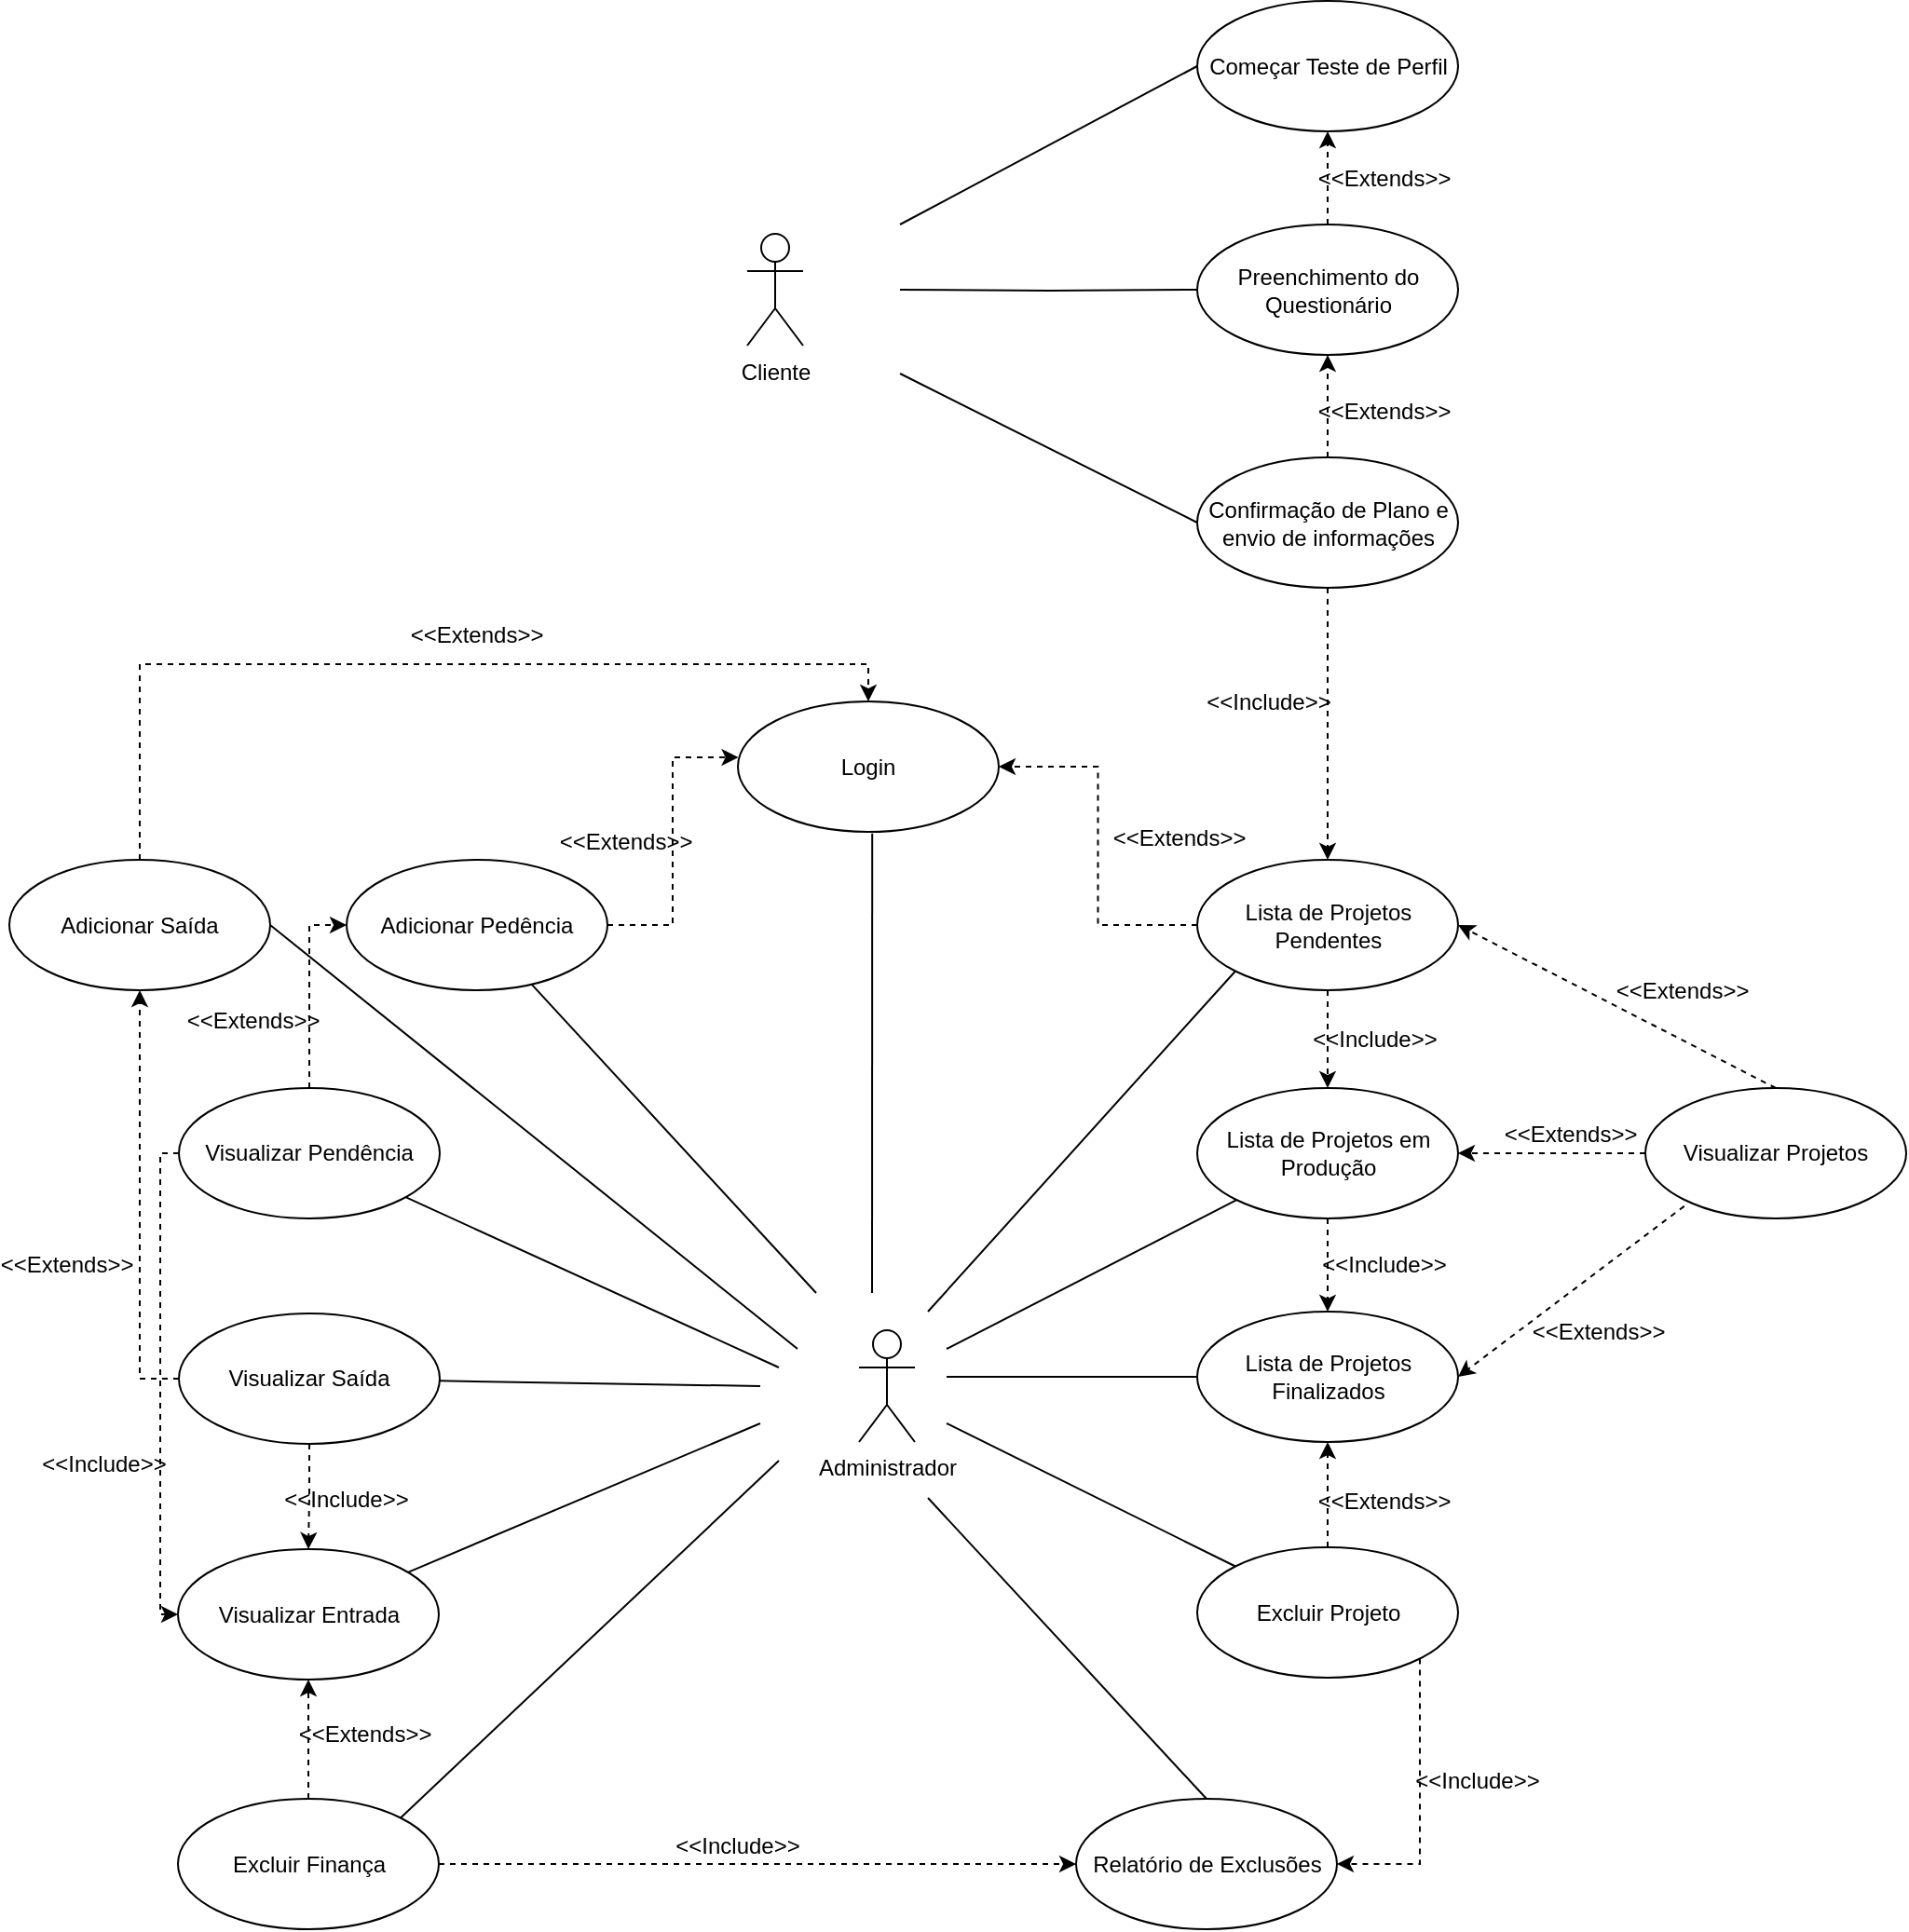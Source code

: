<mxfile pages="2" version="11.2.1" type="google"><diagram id="yDMNWouixV8AtPTN9XRY" name="Page-1"><mxGraphModel dx="1846" dy="533" grid="1" gridSize="10" guides="1" tooltips="1" connect="1" arrows="1" fold="1" page="1" pageScale="1" pageWidth="827" pageHeight="1169" background="none" math="0" shadow="0"><root><mxCell id="0"/><mxCell id="1" parent="0"/><mxCell id="xig4y1IF2va7f_I_Gwrp-13" style="edgeStyle=orthogonalEdgeStyle;rounded=0;orthogonalLoop=1;jettySize=auto;html=1;endArrow=none;endFill=0;" parent="1" target="xig4y1IF2va7f_I_Gwrp-7" edge="1"><mxGeometry relative="1" as="geometry"><mxPoint x="-5" y="261.5" as="sourcePoint"/></mxGeometry></mxCell><mxCell id="xig4y1IF2va7f_I_Gwrp-62" style="edgeStyle=none;rounded=0;orthogonalLoop=1;jettySize=auto;html=1;entryX=0;entryY=0.5;entryDx=0;entryDy=0;endArrow=none;endFill=0;" parent="1" target="xig4y1IF2va7f_I_Gwrp-5" edge="1"><mxGeometry relative="1" as="geometry"><mxPoint x="-5" y="226.5" as="sourcePoint"/></mxGeometry></mxCell><mxCell id="xig4y1IF2va7f_I_Gwrp-63" style="edgeStyle=none;rounded=0;orthogonalLoop=1;jettySize=auto;html=1;entryX=0;entryY=0.5;entryDx=0;entryDy=0;endArrow=none;endFill=0;" parent="1" target="xig4y1IF2va7f_I_Gwrp-14" edge="1"><mxGeometry relative="1" as="geometry"><mxPoint x="-5" y="306.5" as="sourcePoint"/></mxGeometry></mxCell><mxCell id="2xS_fU1nBEkAwlbZEe1J-3" style="rounded=0;orthogonalLoop=1;jettySize=auto;html=1;endArrow=none;endFill=0;entryX=0.515;entryY=1.013;entryDx=0;entryDy=0;entryPerimeter=0;" parent="1" target="xig4y1IF2va7f_I_Gwrp-21" edge="1"><mxGeometry relative="1" as="geometry"><mxPoint x="-20" y="560" as="targetPoint"/><mxPoint x="-20" y="800" as="sourcePoint"/></mxGeometry></mxCell><mxCell id="xig4y1IF2va7f_I_Gwrp-5" value="Começar Teste de Perfil" style="ellipse;whiteSpace=wrap;html=1;" parent="1" vertex="1"><mxGeometry x="154.5" y="106.5" width="140" height="70" as="geometry"/></mxCell><mxCell id="xig4y1IF2va7f_I_Gwrp-79" style="edgeStyle=none;rounded=0;orthogonalLoop=1;jettySize=auto;html=1;entryX=0.5;entryY=1;entryDx=0;entryDy=0;dashed=1;endArrow=classic;endFill=1;" parent="1" source="xig4y1IF2va7f_I_Gwrp-7" target="xig4y1IF2va7f_I_Gwrp-5" edge="1"><mxGeometry relative="1" as="geometry"/></mxCell><mxCell id="xig4y1IF2va7f_I_Gwrp-7" value="Preenchimento do Questionário" style="ellipse;whiteSpace=wrap;html=1;" parent="1" vertex="1"><mxGeometry x="154.5" y="226.5" width="140" height="70" as="geometry"/></mxCell><mxCell id="xig4y1IF2va7f_I_Gwrp-11" value="&amp;lt;&amp;lt;Extends&amp;gt;&amp;gt;" style="text;html=1;strokeColor=none;fillColor=none;align=center;verticalAlign=middle;whiteSpace=wrap;rounded=0;" parent="1" vertex="1"><mxGeometry x="235" y="191.5" width="40" height="20" as="geometry"/></mxCell><mxCell id="xig4y1IF2va7f_I_Gwrp-78" style="edgeStyle=none;rounded=0;orthogonalLoop=1;jettySize=auto;html=1;entryX=0.5;entryY=1;entryDx=0;entryDy=0;dashed=1;endArrow=classic;endFill=1;" parent="1" source="xig4y1IF2va7f_I_Gwrp-14" target="xig4y1IF2va7f_I_Gwrp-7" edge="1"><mxGeometry relative="1" as="geometry"/></mxCell><mxCell id="xig4y1IF2va7f_I_Gwrp-14" value="Confirmação de Plano e envio de informações" style="ellipse;whiteSpace=wrap;html=1;" parent="1" vertex="1"><mxGeometry x="154.5" y="351.5" width="140" height="70" as="geometry"/></mxCell><mxCell id="xig4y1IF2va7f_I_Gwrp-18" value="&amp;lt;&amp;lt;Extends&amp;gt;&amp;gt;" style="text;html=1;strokeColor=none;fillColor=none;align=center;verticalAlign=middle;whiteSpace=wrap;rounded=0;" parent="1" vertex="1"><mxGeometry x="235" y="316.5" width="40" height="20" as="geometry"/></mxCell><mxCell id="xig4y1IF2va7f_I_Gwrp-21" value="Login" style="ellipse;whiteSpace=wrap;html=1;" parent="1" vertex="1"><mxGeometry x="-92" y="482.5" width="140" height="70" as="geometry"/></mxCell><mxCell id="2xS_fU1nBEkAwlbZEe1J-6" style="edgeStyle=none;rounded=0;orthogonalLoop=1;jettySize=auto;html=1;exitX=0;exitY=1;exitDx=0;exitDy=0;endArrow=none;endFill=0;" parent="1" source="xig4y1IF2va7f_I_Gwrp-23" edge="1"><mxGeometry relative="1" as="geometry"><mxPoint x="10" y="810" as="targetPoint"/></mxGeometry></mxCell><mxCell id="xig4y1IF2va7f_I_Gwrp-23" value="Lista de Projetos Pendentes" style="ellipse;whiteSpace=wrap;html=1;" parent="1" vertex="1"><mxGeometry x="154.5" y="567.5" width="140" height="70" as="geometry"/></mxCell><mxCell id="xig4y1IF2va7f_I_Gwrp-24" style="edgeStyle=orthogonalEdgeStyle;rounded=0;orthogonalLoop=1;jettySize=auto;html=1;entryX=0.5;entryY=0;entryDx=0;entryDy=0;endArrow=classic;endFill=1;dashed=1;" parent="1" source="xig4y1IF2va7f_I_Gwrp-14" target="xig4y1IF2va7f_I_Gwrp-23" edge="1"><mxGeometry relative="1" as="geometry"/></mxCell><mxCell id="xig4y1IF2va7f_I_Gwrp-27" style="edgeStyle=orthogonalEdgeStyle;rounded=0;orthogonalLoop=1;jettySize=auto;html=1;entryX=1;entryY=0.5;entryDx=0;entryDy=0;dashed=1;endArrow=classic;endFill=1;exitX=0;exitY=0.5;exitDx=0;exitDy=0;" parent="1" source="xig4y1IF2va7f_I_Gwrp-23" target="xig4y1IF2va7f_I_Gwrp-21" edge="1"><mxGeometry relative="1" as="geometry"><mxPoint x="138" y="632.5" as="sourcePoint"/><mxPoint x="47.667" y="603.333" as="targetPoint"/></mxGeometry></mxCell><mxCell id="xig4y1IF2va7f_I_Gwrp-25" value="&amp;lt;&amp;lt;Include&amp;gt;&amp;gt;" style="text;html=1;strokeColor=none;fillColor=none;align=center;verticalAlign=middle;whiteSpace=wrap;rounded=0;" parent="1" vertex="1"><mxGeometry x="172.5" y="472.5" width="40" height="20" as="geometry"/></mxCell><mxCell id="xig4y1IF2va7f_I_Gwrp-28" value="&amp;lt;&amp;lt;Extends&amp;gt;&amp;gt;" style="text;html=1;strokeColor=none;fillColor=none;align=center;verticalAlign=middle;whiteSpace=wrap;rounded=0;" parent="1" vertex="1"><mxGeometry x="125" y="546" width="40" height="20" as="geometry"/></mxCell><mxCell id="2xS_fU1nBEkAwlbZEe1J-7" style="edgeStyle=none;rounded=0;orthogonalLoop=1;jettySize=auto;html=1;endArrow=none;endFill=0;" parent="1" source="xig4y1IF2va7f_I_Gwrp-30" edge="1"><mxGeometry relative="1" as="geometry"><mxPoint x="20" y="830" as="targetPoint"/></mxGeometry></mxCell><mxCell id="xig4y1IF2va7f_I_Gwrp-30" value="Lista de Projetos em Produção" style="ellipse;whiteSpace=wrap;html=1;" parent="1" vertex="1"><mxGeometry x="154.5" y="690" width="140" height="70" as="geometry"/></mxCell><mxCell id="xig4y1IF2va7f_I_Gwrp-34" style="edgeStyle=orthogonalEdgeStyle;rounded=0;orthogonalLoop=1;jettySize=auto;html=1;entryX=0.5;entryY=0;entryDx=0;entryDy=0;endArrow=classic;endFill=1;dashed=1;" parent="1" source="xig4y1IF2va7f_I_Gwrp-23" target="xig4y1IF2va7f_I_Gwrp-30" edge="1"><mxGeometry relative="1" as="geometry"/></mxCell><mxCell id="2xS_fU1nBEkAwlbZEe1J-8" style="edgeStyle=none;rounded=0;orthogonalLoop=1;jettySize=auto;html=1;endArrow=none;endFill=0;" parent="1" source="xig4y1IF2va7f_I_Gwrp-31" edge="1"><mxGeometry relative="1" as="geometry"><mxPoint x="20" y="845" as="targetPoint"/></mxGeometry></mxCell><mxCell id="xig4y1IF2va7f_I_Gwrp-31" value="Lista de Projetos Finalizados&lt;br&gt;" style="ellipse;whiteSpace=wrap;html=1;" parent="1" vertex="1"><mxGeometry x="154.5" y="810" width="140" height="70" as="geometry"/></mxCell><mxCell id="xig4y1IF2va7f_I_Gwrp-35" style="edgeStyle=orthogonalEdgeStyle;rounded=0;orthogonalLoop=1;jettySize=auto;html=1;entryX=0.5;entryY=0;entryDx=0;entryDy=0;dashed=1;endArrow=classic;endFill=1;" parent="1" source="xig4y1IF2va7f_I_Gwrp-30" target="xig4y1IF2va7f_I_Gwrp-31" edge="1"><mxGeometry relative="1" as="geometry"/></mxCell><mxCell id="xig4y1IF2va7f_I_Gwrp-36" value="&amp;lt;&amp;lt;Include&amp;gt;&amp;gt;" style="text;html=1;strokeColor=none;fillColor=none;align=center;verticalAlign=middle;whiteSpace=wrap;rounded=0;" parent="1" vertex="1"><mxGeometry x="229.5" y="654" width="40" height="20" as="geometry"/></mxCell><mxCell id="xig4y1IF2va7f_I_Gwrp-37" value="&amp;lt;&amp;lt;Include&amp;gt;&amp;gt;" style="text;html=1;strokeColor=none;fillColor=none;align=center;verticalAlign=middle;whiteSpace=wrap;rounded=0;" parent="1" vertex="1"><mxGeometry x="235" y="775" width="40" height="20" as="geometry"/></mxCell><mxCell id="xig4y1IF2va7f_I_Gwrp-77" style="edgeStyle=none;rounded=0;orthogonalLoop=1;jettySize=auto;html=1;entryX=0.5;entryY=1;entryDx=0;entryDy=0;dashed=1;endArrow=classic;endFill=1;" parent="1" source="xig4y1IF2va7f_I_Gwrp-46" target="xig4y1IF2va7f_I_Gwrp-31" edge="1"><mxGeometry relative="1" as="geometry"/></mxCell><mxCell id="2xS_fU1nBEkAwlbZEe1J-9" style="edgeStyle=none;rounded=0;orthogonalLoop=1;jettySize=auto;html=1;exitX=0;exitY=0;exitDx=0;exitDy=0;endArrow=none;endFill=0;" parent="1" source="xig4y1IF2va7f_I_Gwrp-46" edge="1"><mxGeometry relative="1" as="geometry"><mxPoint x="20" y="870" as="targetPoint"/></mxGeometry></mxCell><mxCell id="xig4y1IF2va7f_I_Gwrp-46" value="Excluir Projeto" style="ellipse;whiteSpace=wrap;html=1;" parent="1" vertex="1"><mxGeometry x="154.5" y="936.5" width="140" height="70" as="geometry"/></mxCell><mxCell id="xig4y1IF2va7f_I_Gwrp-48" value="&amp;lt;&amp;lt;Extends&amp;gt;&amp;gt;" style="text;html=1;strokeColor=none;fillColor=none;align=center;verticalAlign=middle;whiteSpace=wrap;rounded=0;" parent="1" vertex="1"><mxGeometry x="235" y="901.5" width="40" height="20" as="geometry"/></mxCell><mxCell id="xig4y1IF2va7f_I_Gwrp-68" style="edgeStyle=none;rounded=0;orthogonalLoop=1;jettySize=auto;html=1;entryX=1;entryY=0.5;entryDx=0;entryDy=0;endArrow=classic;endFill=1;dashed=1;exitX=0.5;exitY=0;exitDx=0;exitDy=0;" parent="1" source="xig4y1IF2va7f_I_Gwrp-65" target="xig4y1IF2va7f_I_Gwrp-23" edge="1"><mxGeometry relative="1" as="geometry"/></mxCell><mxCell id="xig4y1IF2va7f_I_Gwrp-70" style="edgeStyle=none;rounded=0;orthogonalLoop=1;jettySize=auto;html=1;entryX=1;entryY=0.5;entryDx=0;entryDy=0;dashed=1;endArrow=classic;endFill=1;exitX=0;exitY=0.5;exitDx=0;exitDy=0;" parent="1" source="xig4y1IF2va7f_I_Gwrp-65" target="xig4y1IF2va7f_I_Gwrp-30" edge="1"><mxGeometry relative="1" as="geometry"/></mxCell><mxCell id="xig4y1IF2va7f_I_Gwrp-71" style="edgeStyle=none;rounded=0;orthogonalLoop=1;jettySize=auto;html=1;entryX=1;entryY=0.5;entryDx=0;entryDy=0;dashed=1;endArrow=classic;endFill=1;exitX=0.149;exitY=0.906;exitDx=0;exitDy=0;exitPerimeter=0;" parent="1" source="xig4y1IF2va7f_I_Gwrp-65" target="xig4y1IF2va7f_I_Gwrp-31" edge="1"><mxGeometry relative="1" as="geometry"/></mxCell><mxCell id="xig4y1IF2va7f_I_Gwrp-65" value="Visualizar Projetos" style="ellipse;whiteSpace=wrap;html=1;" parent="1" vertex="1"><mxGeometry x="395" y="690" width="140" height="70" as="geometry"/></mxCell><mxCell id="xig4y1IF2va7f_I_Gwrp-69" value="&amp;lt;&amp;lt;Extends&amp;gt;&amp;gt;" style="text;html=1;strokeColor=none;fillColor=none;align=center;verticalAlign=middle;whiteSpace=wrap;rounded=0;" parent="1" vertex="1"><mxGeometry x="395" y="627.5" width="40" height="20" as="geometry"/></mxCell><mxCell id="xig4y1IF2va7f_I_Gwrp-74" value="&amp;lt;&amp;lt;Extends&amp;gt;&amp;gt;" style="text;html=1;strokeColor=none;fillColor=none;align=center;verticalAlign=middle;whiteSpace=wrap;rounded=0;" parent="1" vertex="1"><mxGeometry x="335" y="705" width="40" height="20" as="geometry"/></mxCell><mxCell id="xig4y1IF2va7f_I_Gwrp-75" value="&amp;lt;&amp;lt;Extends&amp;gt;&amp;gt;" style="text;html=1;strokeColor=none;fillColor=none;align=center;verticalAlign=middle;whiteSpace=wrap;rounded=0;" parent="1" vertex="1"><mxGeometry x="350" y="811" width="40" height="20" as="geometry"/></mxCell><mxCell id="xig4y1IF2va7f_I_Gwrp-81" style="edgeStyle=orthogonalEdgeStyle;rounded=0;orthogonalLoop=1;jettySize=auto;html=1;dashed=1;endArrow=classic;endFill=1;entryX=0.002;entryY=0.429;entryDx=0;entryDy=0;entryPerimeter=0;" parent="1" source="xig4y1IF2va7f_I_Gwrp-80" target="xig4y1IF2va7f_I_Gwrp-21" edge="1"><mxGeometry relative="1" as="geometry"><mxPoint x="-92" y="580" as="targetPoint"/></mxGeometry></mxCell><mxCell id="xig4y1IF2va7f_I_Gwrp-116" style="edgeStyle=none;rounded=0;orthogonalLoop=1;jettySize=auto;html=1;endArrow=none;endFill=0;" parent="1" source="xig4y1IF2va7f_I_Gwrp-80" edge="1"><mxGeometry relative="1" as="geometry"><mxPoint x="-50" y="800" as="targetPoint"/></mxGeometry></mxCell><mxCell id="xig4y1IF2va7f_I_Gwrp-80" value="Adicionar Pedência" style="ellipse;whiteSpace=wrap;html=1;" parent="1" vertex="1"><mxGeometry x="-302" y="567.5" width="140" height="70" as="geometry"/></mxCell><mxCell id="xig4y1IF2va7f_I_Gwrp-82" value="&amp;lt;&amp;lt;Extends&amp;gt;&amp;gt;" style="text;html=1;strokeColor=none;fillColor=none;align=center;verticalAlign=middle;whiteSpace=wrap;rounded=0;" parent="1" vertex="1"><mxGeometry x="-172" y="547.5" width="40" height="20" as="geometry"/></mxCell><mxCell id="xig4y1IF2va7f_I_Gwrp-86" style="edgeStyle=orthogonalEdgeStyle;rounded=0;orthogonalLoop=1;jettySize=auto;html=1;entryX=0.5;entryY=0;entryDx=0;entryDy=0;dashed=1;endArrow=classic;endFill=1;" parent="1" source="xig4y1IF2va7f_I_Gwrp-83" target="xig4y1IF2va7f_I_Gwrp-21" edge="1"><mxGeometry relative="1" as="geometry"><Array as="points"><mxPoint x="-413" y="462.5"/><mxPoint x="-22" y="462.5"/></Array></mxGeometry></mxCell><mxCell id="xig4y1IF2va7f_I_Gwrp-128" style="rounded=0;orthogonalLoop=1;jettySize=auto;html=1;exitX=1;exitY=0.5;exitDx=0;exitDy=0;endArrow=none;endFill=0;" parent="1" source="xig4y1IF2va7f_I_Gwrp-83" edge="1"><mxGeometry relative="1" as="geometry"><mxPoint x="-60" y="830" as="targetPoint"/></mxGeometry></mxCell><mxCell id="xig4y1IF2va7f_I_Gwrp-83" value="Adicionar Saída" style="ellipse;whiteSpace=wrap;html=1;" parent="1" vertex="1"><mxGeometry x="-483" y="567.5" width="140" height="70" as="geometry"/></mxCell><mxCell id="xig4y1IF2va7f_I_Gwrp-97" style="edgeStyle=orthogonalEdgeStyle;rounded=0;orthogonalLoop=1;jettySize=auto;html=1;exitX=0.5;exitY=0;exitDx=0;exitDy=0;entryX=0;entryY=0.5;entryDx=0;entryDy=0;dashed=1;endArrow=classic;endFill=1;" parent="1" source="xig4y1IF2va7f_I_Gwrp-84" target="xig4y1IF2va7f_I_Gwrp-80" edge="1"><mxGeometry relative="1" as="geometry"/></mxCell><mxCell id="xig4y1IF2va7f_I_Gwrp-117" style="edgeStyle=none;rounded=0;orthogonalLoop=1;jettySize=auto;html=1;endArrow=none;endFill=0;" parent="1" source="xig4y1IF2va7f_I_Gwrp-84" edge="1"><mxGeometry relative="1" as="geometry"><mxPoint x="-70" y="840" as="targetPoint"/></mxGeometry></mxCell><mxCell id="xig4y1IF2va7f_I_Gwrp-84" value="Visualizar Pendência" style="ellipse;whiteSpace=wrap;html=1;" parent="1" vertex="1"><mxGeometry x="-392" y="690" width="140" height="70" as="geometry"/></mxCell><mxCell id="xig4y1IF2va7f_I_Gwrp-87" value="&amp;lt;&amp;lt;Extends&amp;gt;&amp;gt;" style="text;html=1;strokeColor=none;fillColor=none;align=center;verticalAlign=middle;whiteSpace=wrap;rounded=0;" parent="1" vertex="1"><mxGeometry x="-252" y="436.5" width="40" height="20" as="geometry"/></mxCell><mxCell id="xig4y1IF2va7f_I_Gwrp-118" style="edgeStyle=none;rounded=0;orthogonalLoop=1;jettySize=auto;html=1;endArrow=none;endFill=0;" parent="1" source="xig4y1IF2va7f_I_Gwrp-88" edge="1"><mxGeometry relative="1" as="geometry"><mxPoint x="-80" y="850" as="targetPoint"/></mxGeometry></mxCell><mxCell id="xig4y1IF2va7f_I_Gwrp-88" value="Visualizar Saída" style="ellipse;whiteSpace=wrap;html=1;" parent="1" vertex="1"><mxGeometry x="-392" y="811" width="140" height="70" as="geometry"/></mxCell><mxCell id="xig4y1IF2va7f_I_Gwrp-96" style="edgeStyle=orthogonalEdgeStyle;rounded=0;orthogonalLoop=1;jettySize=auto;html=1;exitX=0;exitY=0.5;exitDx=0;exitDy=0;entryX=0.5;entryY=1;entryDx=0;entryDy=0;dashed=1;endArrow=classic;endFill=1;" parent="1" source="xig4y1IF2va7f_I_Gwrp-88" target="xig4y1IF2va7f_I_Gwrp-83" edge="1"><mxGeometry relative="1" as="geometry"/></mxCell><mxCell id="xig4y1IF2va7f_I_Gwrp-119" style="edgeStyle=none;rounded=0;orthogonalLoop=1;jettySize=auto;html=1;endArrow=none;endFill=0;" parent="1" source="xig4y1IF2va7f_I_Gwrp-89" edge="1"><mxGeometry relative="1" as="geometry"><mxPoint x="-80" y="870" as="targetPoint"/></mxGeometry></mxCell><mxCell id="xig4y1IF2va7f_I_Gwrp-89" value="Visualizar Entrada" style="ellipse;whiteSpace=wrap;html=1;" parent="1" vertex="1"><mxGeometry x="-392.5" y="937.5" width="140" height="70" as="geometry"/></mxCell><mxCell id="xig4y1IF2va7f_I_Gwrp-90" style="edgeStyle=orthogonalEdgeStyle;rounded=0;orthogonalLoop=1;jettySize=auto;html=1;dashed=1;endArrow=classic;endFill=1;exitX=0;exitY=0.5;exitDx=0;exitDy=0;entryX=0;entryY=0.5;entryDx=0;entryDy=0;" parent="1" source="xig4y1IF2va7f_I_Gwrp-84" target="xig4y1IF2va7f_I_Gwrp-89" edge="1"><mxGeometry relative="1" as="geometry"><Array as="points"><mxPoint x="-402" y="725.5"/><mxPoint x="-402" y="972.5"/></Array></mxGeometry></mxCell><mxCell id="xig4y1IF2va7f_I_Gwrp-105" style="edgeStyle=orthogonalEdgeStyle;rounded=0;orthogonalLoop=1;jettySize=auto;html=1;exitX=0.5;exitY=1;exitDx=0;exitDy=0;entryX=0.5;entryY=0;entryDx=0;entryDy=0;dashed=1;endArrow=classic;endFill=1;" parent="1" source="xig4y1IF2va7f_I_Gwrp-88" target="xig4y1IF2va7f_I_Gwrp-89" edge="1"><mxGeometry relative="1" as="geometry"/></mxCell><mxCell id="xig4y1IF2va7f_I_Gwrp-92" value="&amp;lt;&amp;lt;Include&amp;gt;&amp;gt;" style="text;html=1;strokeColor=none;fillColor=none;align=center;verticalAlign=middle;whiteSpace=wrap;rounded=0;" parent="1" vertex="1"><mxGeometry x="-452" y="881.5" width="40" height="20" as="geometry"/></mxCell><mxCell id="xig4y1IF2va7f_I_Gwrp-94" value="&amp;lt;&amp;lt;Include&amp;gt;&amp;gt;" style="text;html=1;strokeColor=none;fillColor=none;align=center;verticalAlign=middle;whiteSpace=wrap;rounded=0;" parent="1" vertex="1"><mxGeometry x="-322" y="900.5" width="40" height="20" as="geometry"/></mxCell><mxCell id="xig4y1IF2va7f_I_Gwrp-98" value="&amp;lt;&amp;lt;Extends&amp;gt;&amp;gt;" style="text;html=1;strokeColor=none;fillColor=none;align=center;verticalAlign=middle;whiteSpace=wrap;rounded=0;" parent="1" vertex="1"><mxGeometry x="-472" y="775" width="40" height="20" as="geometry"/></mxCell><mxCell id="xig4y1IF2va7f_I_Gwrp-101" value="&amp;lt;&amp;lt;Extends&amp;gt;&amp;gt;" style="text;html=1;strokeColor=none;fillColor=none;align=center;verticalAlign=middle;whiteSpace=wrap;rounded=0;" parent="1" vertex="1"><mxGeometry x="-372" y="644" width="40" height="20" as="geometry"/></mxCell><mxCell id="xig4y1IF2va7f_I_Gwrp-106" style="edgeStyle=orthogonalEdgeStyle;rounded=0;orthogonalLoop=1;jettySize=auto;html=1;dashed=1;endArrow=classic;endFill=1;entryX=0.5;entryY=1;entryDx=0;entryDy=0;" parent="1" source="xig4y1IF2va7f_I_Gwrp-103" target="xig4y1IF2va7f_I_Gwrp-89" edge="1"><mxGeometry relative="1" as="geometry"><mxPoint x="-322" y="1011.5" as="targetPoint"/></mxGeometry></mxCell><mxCell id="xig4y1IF2va7f_I_Gwrp-120" style="edgeStyle=none;rounded=0;orthogonalLoop=1;jettySize=auto;html=1;exitX=1;exitY=0;exitDx=0;exitDy=0;endArrow=none;endFill=0;" parent="1" source="xig4y1IF2va7f_I_Gwrp-103" edge="1"><mxGeometry relative="1" as="geometry"><mxPoint x="-70" y="890" as="targetPoint"/></mxGeometry></mxCell><mxCell id="xig4y1IF2va7f_I_Gwrp-103" value="Excluir Finança" style="ellipse;whiteSpace=wrap;html=1;" parent="1" vertex="1"><mxGeometry x="-392.5" y="1071.5" width="140" height="70" as="geometry"/></mxCell><mxCell id="2xS_fU1nBEkAwlbZEe1J-10" style="edgeStyle=none;rounded=0;orthogonalLoop=1;jettySize=auto;html=1;exitX=0.5;exitY=0;exitDx=0;exitDy=0;endArrow=none;endFill=0;" parent="1" source="xig4y1IF2va7f_I_Gwrp-104" edge="1"><mxGeometry relative="1" as="geometry"><mxPoint x="10" y="910.0" as="targetPoint"/></mxGeometry></mxCell><mxCell id="xig4y1IF2va7f_I_Gwrp-104" value="Relatório de Exclusões" style="ellipse;whiteSpace=wrap;html=1;" parent="1" vertex="1"><mxGeometry x="89.5" y="1071.5" width="140" height="70" as="geometry"/></mxCell><mxCell id="xig4y1IF2va7f_I_Gwrp-127" style="edgeStyle=orthogonalEdgeStyle;rounded=0;orthogonalLoop=1;jettySize=auto;html=1;exitX=1;exitY=1;exitDx=0;exitDy=0;entryX=1;entryY=0.5;entryDx=0;entryDy=0;endArrow=classic;endFill=1;dashed=1;" parent="1" source="xig4y1IF2va7f_I_Gwrp-46" target="xig4y1IF2va7f_I_Gwrp-104" edge="1"><mxGeometry relative="1" as="geometry"><Array as="points"><mxPoint x="274" y="1106.5"/></Array></mxGeometry></mxCell><mxCell id="xig4y1IF2va7f_I_Gwrp-108" value="&amp;lt;&amp;lt;Extends&amp;gt;&amp;gt;" style="text;html=1;strokeColor=none;fillColor=none;align=center;verticalAlign=middle;whiteSpace=wrap;rounded=0;" parent="1" vertex="1"><mxGeometry x="-312" y="1026.5" width="40" height="20" as="geometry"/></mxCell><mxCell id="xig4y1IF2va7f_I_Gwrp-111" value="&amp;lt;&amp;lt;Include&amp;gt;&amp;gt;" style="text;html=1;strokeColor=none;fillColor=none;align=center;verticalAlign=middle;whiteSpace=wrap;rounded=0;" parent="1" vertex="1"><mxGeometry x="-112" y="1086.5" width="40" height="20" as="geometry"/></mxCell><mxCell id="xig4y1IF2va7f_I_Gwrp-112" value="&amp;lt;&amp;lt;Include&amp;gt;&amp;gt;" style="text;html=1;strokeColor=none;fillColor=none;align=center;verticalAlign=middle;whiteSpace=wrap;rounded=0;" parent="1" vertex="1"><mxGeometry x="285" y="1051.5" width="40" height="20" as="geometry"/></mxCell><mxCell id="xig4y1IF2va7f_I_Gwrp-110" style="edgeStyle=orthogonalEdgeStyle;rounded=0;orthogonalLoop=1;jettySize=auto;html=1;dashed=1;endArrow=classic;endFill=1;" parent="1" source="xig4y1IF2va7f_I_Gwrp-103" target="xig4y1IF2va7f_I_Gwrp-104" edge="1"><mxGeometry relative="1" as="geometry"/></mxCell><mxCell id="xig4y1IF2va7f_I_Gwrp-3" value="Cliente&lt;br&gt;" style="shape=umlActor;verticalLabelPosition=bottom;labelBackgroundColor=#ffffff;verticalAlign=top;html=1;" parent="1" vertex="1"><mxGeometry x="-87" y="231.5" width="30" height="60" as="geometry"/></mxCell><mxCell id="eJlsVASNGpZXVZtf9gV1-1" value="Administrador" style="shape=umlActor;verticalLabelPosition=bottom;labelBackgroundColor=#ffffff;verticalAlign=top;html=1;" parent="1" vertex="1"><mxGeometry x="-27" y="820" width="30" height="60" as="geometry"/></mxCell></root></mxGraphModel></diagram><diagram id="1QJvLEiagg1xkWtPbdVO" name="Page-2"><mxGraphModel dx="868" dy="452" grid="1" gridSize="10" guides="1" tooltips="1" connect="1" arrows="1" fold="1" page="1" pageScale="1" pageWidth="827" pageHeight="1169" math="0" shadow="0"><root><mxCell id="5aRK94on7JI9Ojciz9Kv-0"/><mxCell id="5aRK94on7JI9Ojciz9Kv-1" parent="5aRK94on7JI9Ojciz9Kv-0"/></root></mxGraphModel></diagram></mxfile>